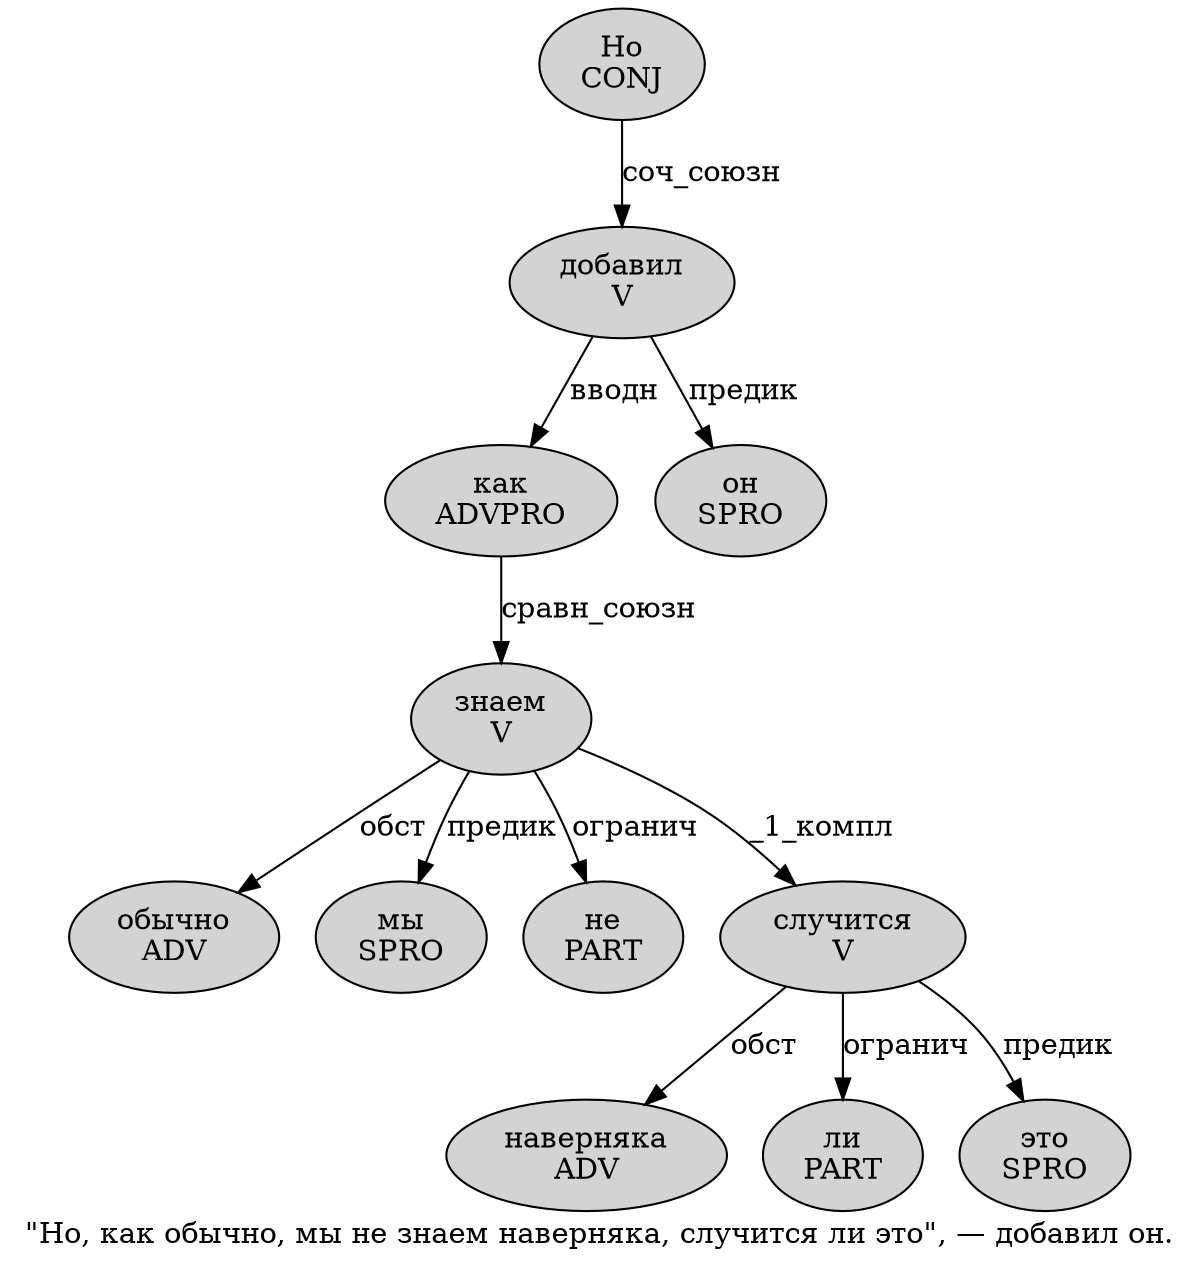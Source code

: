 digraph SENTENCE_1622 {
	graph [label="\"Но, как обычно, мы не знаем наверняка, случится ли это\", — добавил он."]
	node [style=filled]
		1 [label="Но
CONJ" color="" fillcolor=lightgray penwidth=1 shape=ellipse]
		3 [label="как
ADVPRO" color="" fillcolor=lightgray penwidth=1 shape=ellipse]
		4 [label="обычно
ADV" color="" fillcolor=lightgray penwidth=1 shape=ellipse]
		6 [label="мы
SPRO" color="" fillcolor=lightgray penwidth=1 shape=ellipse]
		7 [label="не
PART" color="" fillcolor=lightgray penwidth=1 shape=ellipse]
		8 [label="знаем
V" color="" fillcolor=lightgray penwidth=1 shape=ellipse]
		9 [label="наверняка
ADV" color="" fillcolor=lightgray penwidth=1 shape=ellipse]
		11 [label="случится
V" color="" fillcolor=lightgray penwidth=1 shape=ellipse]
		12 [label="ли
PART" color="" fillcolor=lightgray penwidth=1 shape=ellipse]
		13 [label="это
SPRO" color="" fillcolor=lightgray penwidth=1 shape=ellipse]
		17 [label="добавил
V" color="" fillcolor=lightgray penwidth=1 shape=ellipse]
		18 [label="он
SPRO" color="" fillcolor=lightgray penwidth=1 shape=ellipse]
			3 -> 8 [label="сравн_союзн"]
			8 -> 4 [label="обст"]
			8 -> 6 [label="предик"]
			8 -> 7 [label="огранич"]
			8 -> 11 [label="_1_компл"]
			17 -> 3 [label="вводн"]
			17 -> 18 [label="предик"]
			11 -> 9 [label="обст"]
			11 -> 12 [label="огранич"]
			11 -> 13 [label="предик"]
			1 -> 17 [label="соч_союзн"]
}